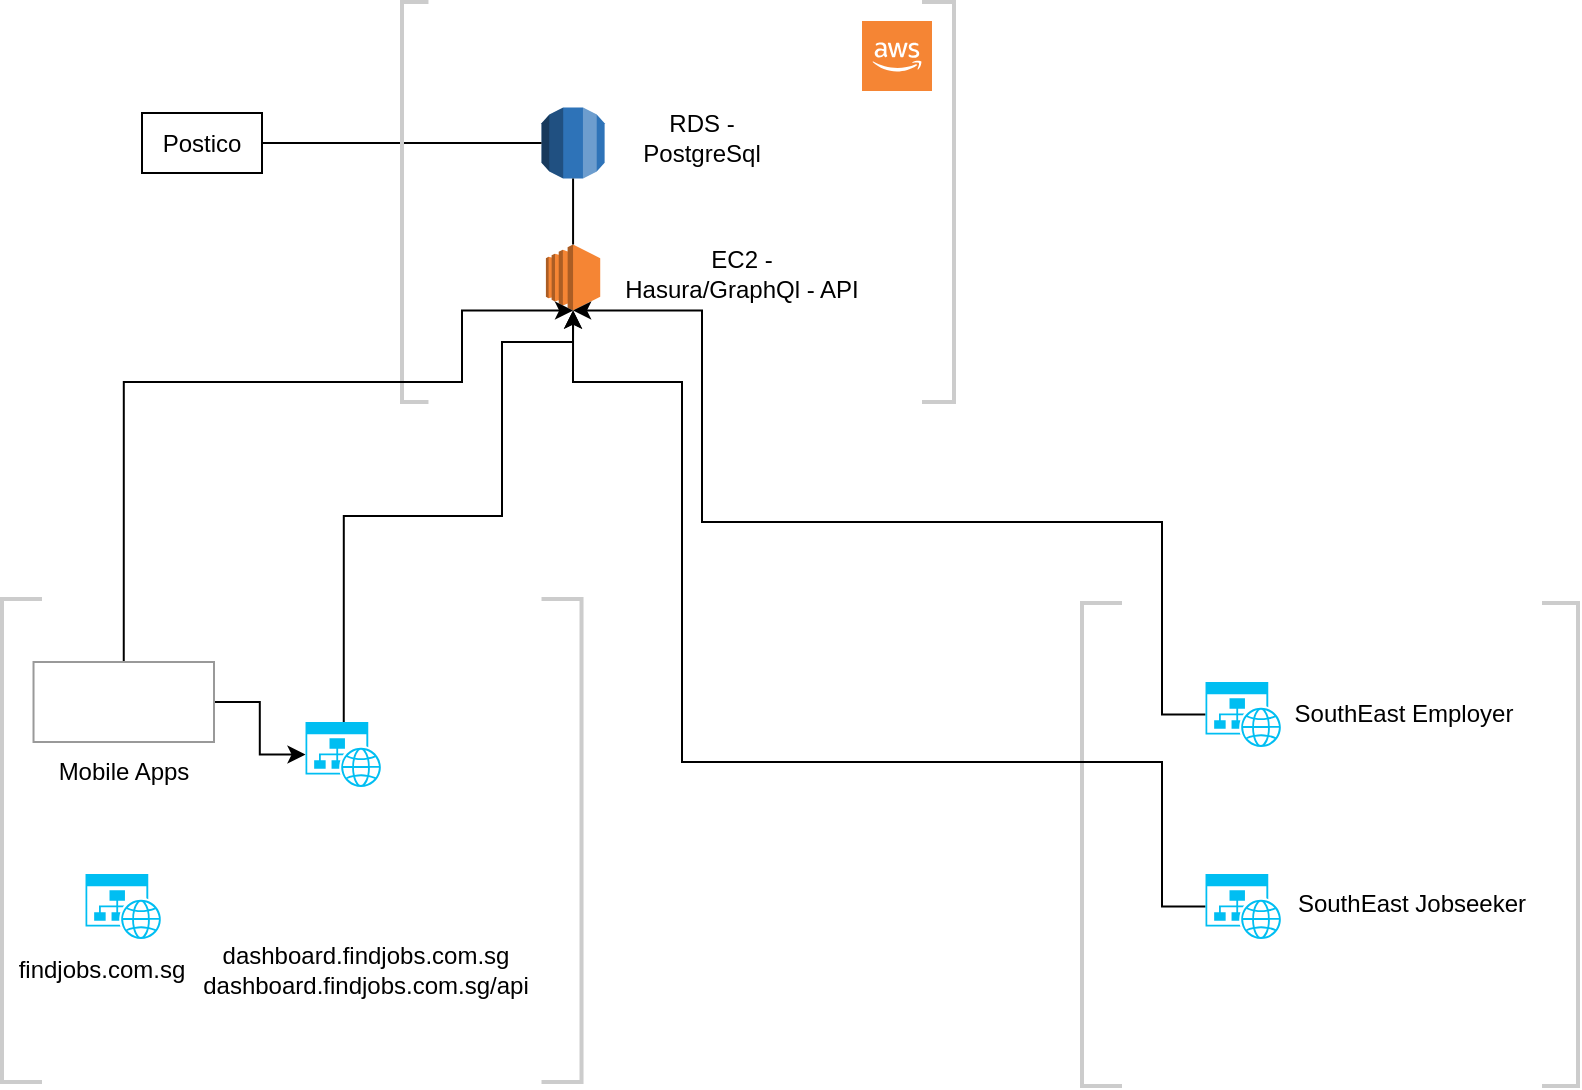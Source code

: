 <mxfile version="18.0.2" type="github">
  <diagram id="9K7KdTEP2Leaq0f7nB3s" name="Page-1">
    <mxGraphModel dx="1266" dy="659" grid="1" gridSize="10" guides="1" tooltips="1" connect="1" arrows="1" fold="1" page="1" pageScale="1" pageWidth="850" pageHeight="1100" math="0" shadow="0">
      <root>
        <mxCell id="0" />
        <mxCell id="1" parent="0" />
        <mxCell id="FHmfgIu3W-9fUglCBVJm-1" value="" style="outlineConnect=0;dashed=0;verticalLabelPosition=bottom;verticalAlign=top;align=center;html=1;shape=mxgraph.aws3.rds;fillColor=#2E73B8;gradientColor=none;" vertex="1" parent="1">
          <mxGeometry x="289.76" y="72.75" width="31.55" height="35.5" as="geometry" />
        </mxCell>
        <mxCell id="FHmfgIu3W-9fUglCBVJm-2" value="" style="outlineConnect=0;dashed=0;verticalLabelPosition=bottom;verticalAlign=top;align=center;html=1;shape=mxgraph.aws3.ec2;fillColor=#F58534;gradientColor=none;" vertex="1" parent="1">
          <mxGeometry x="291.96" y="141.25" width="27.15" height="33" as="geometry" />
        </mxCell>
        <mxCell id="FHmfgIu3W-9fUglCBVJm-3" value="&lt;div&gt;RDS - PostgreSql&lt;/div&gt;" style="text;html=1;strokeColor=none;fillColor=none;align=center;verticalAlign=middle;whiteSpace=wrap;rounded=0;" vertex="1" parent="1">
          <mxGeometry x="339.76" y="72.75" width="60" height="30" as="geometry" />
        </mxCell>
        <mxCell id="FHmfgIu3W-9fUglCBVJm-4" value="EC2 - Hasura/GraphQl - API" style="text;html=1;strokeColor=none;fillColor=none;align=center;verticalAlign=middle;whiteSpace=wrap;rounded=0;" vertex="1" parent="1">
          <mxGeometry x="330" y="141.25" width="120" height="30" as="geometry" />
        </mxCell>
        <mxCell id="FHmfgIu3W-9fUglCBVJm-8" value="Postico" style="rounded=0;whiteSpace=wrap;html=1;" vertex="1" parent="1">
          <mxGeometry x="90" y="75.5" width="60" height="30" as="geometry" />
        </mxCell>
        <mxCell id="FHmfgIu3W-9fUglCBVJm-9" value="" style="endArrow=none;html=1;rounded=0;entryX=0;entryY=0.5;entryDx=0;entryDy=0;entryPerimeter=0;exitX=1;exitY=0.5;exitDx=0;exitDy=0;" edge="1" parent="1" source="FHmfgIu3W-9fUglCBVJm-8" target="FHmfgIu3W-9fUglCBVJm-1">
          <mxGeometry width="50" height="50" relative="1" as="geometry">
            <mxPoint x="400" y="330" as="sourcePoint" />
            <mxPoint x="450" y="280" as="targetPoint" />
          </mxGeometry>
        </mxCell>
        <mxCell id="FHmfgIu3W-9fUglCBVJm-10" value="" style="shape=image;html=1;verticalAlign=top;verticalLabelPosition=bottom;labelBackgroundColor=#ffffff;imageAspect=0;aspect=fixed;image=https://cdn2.iconfinder.com/data/icons/css-vol-1/24/digitalocean-128.png" vertex="1" parent="1">
          <mxGeometry x="271.76" y="327" width="31.25" height="31.25" as="geometry" />
        </mxCell>
        <mxCell id="FHmfgIu3W-9fUglCBVJm-21" value="&lt;div&gt;dashboard.findjobs.com.sg&lt;/div&gt;&lt;div&gt;dashboard.findjobs.com.sg/api&lt;br&gt;&lt;/div&gt;" style="text;html=1;strokeColor=none;fillColor=none;align=center;verticalAlign=middle;whiteSpace=wrap;rounded=0;" vertex="1" parent="1">
          <mxGeometry x="171.76" y="488.5" width="60" height="30" as="geometry" />
        </mxCell>
        <mxCell id="FHmfgIu3W-9fUglCBVJm-68" style="edgeStyle=orthogonalEdgeStyle;rounded=0;orthogonalLoop=1;jettySize=auto;html=1;exitX=0.5;exitY=0;exitDx=0;exitDy=0;exitPerimeter=0;entryX=0.5;entryY=1;entryDx=0;entryDy=0;entryPerimeter=0;" edge="1" parent="1" source="FHmfgIu3W-9fUglCBVJm-22" target="FHmfgIu3W-9fUglCBVJm-2">
          <mxGeometry relative="1" as="geometry">
            <Array as="points">
              <mxPoint x="191" y="277" />
              <mxPoint x="270" y="277" />
              <mxPoint x="270" y="190" />
              <mxPoint x="306" y="190" />
            </Array>
          </mxGeometry>
        </mxCell>
        <mxCell id="FHmfgIu3W-9fUglCBVJm-22" value="" style="verticalLabelPosition=bottom;html=1;verticalAlign=top;align=center;strokeColor=none;fillColor=#00BEF2;shape=mxgraph.azure.website_generic;pointerEvents=1;" vertex="1" parent="1">
          <mxGeometry x="171.76" y="380" width="38.24" height="32.5" as="geometry" />
        </mxCell>
        <mxCell id="FHmfgIu3W-9fUglCBVJm-25" value="" style="verticalLabelPosition=bottom;html=1;verticalAlign=top;align=center;strokeColor=none;fillColor=#00BEF2;shape=mxgraph.azure.website_generic;pointerEvents=1;" vertex="1" parent="1">
          <mxGeometry x="61.76" y="456" width="38.24" height="32.5" as="geometry" />
        </mxCell>
        <mxCell id="FHmfgIu3W-9fUglCBVJm-26" value="findjobs.com.sg" style="text;html=1;strokeColor=none;fillColor=none;align=center;verticalAlign=middle;whiteSpace=wrap;rounded=0;" vertex="1" parent="1">
          <mxGeometry x="40.0" y="488.5" width="60" height="30" as="geometry" />
        </mxCell>
        <mxCell id="FHmfgIu3W-9fUglCBVJm-27" value="" style="endArrow=none;html=1;rounded=0;entryX=0.5;entryY=1;entryDx=0;entryDy=0;entryPerimeter=0;exitX=0.5;exitY=0;exitDx=0;exitDy=0;exitPerimeter=0;" edge="1" parent="1" source="FHmfgIu3W-9fUglCBVJm-2" target="FHmfgIu3W-9fUglCBVJm-1">
          <mxGeometry width="50" height="50" relative="1" as="geometry">
            <mxPoint x="369.76" y="282.75" as="sourcePoint" />
            <mxPoint x="419.76" y="232.75" as="targetPoint" />
          </mxGeometry>
        </mxCell>
        <mxCell id="FHmfgIu3W-9fUglCBVJm-29" value="" style="outlineConnect=0;dashed=0;verticalLabelPosition=bottom;verticalAlign=top;align=center;html=1;shape=mxgraph.aws3.cloud_2;fillColor=#F58534;gradientColor=none;" vertex="1" parent="1">
          <mxGeometry x="450" y="29.5" width="35" height="35" as="geometry" />
        </mxCell>
        <mxCell id="FHmfgIu3W-9fUglCBVJm-32" value="" style="strokeWidth=2;html=1;shape=mxgraph.flowchart.annotation_1;align=left;pointerEvents=1;fillColor=none;strokeColor=#CCCCCC;" vertex="1" parent="1">
          <mxGeometry x="220" y="20" width="13.24" height="200" as="geometry" />
        </mxCell>
        <mxCell id="FHmfgIu3W-9fUglCBVJm-33" value="" style="strokeWidth=2;html=1;shape=mxgraph.flowchart.annotation_1;align=left;pointerEvents=1;fillColor=none;direction=west;strokeColor=#CCCCCC;" vertex="1" parent="1">
          <mxGeometry x="480" y="20" width="16" height="200" as="geometry" />
        </mxCell>
        <mxCell id="FHmfgIu3W-9fUglCBVJm-34" value="" style="shape=image;html=1;verticalAlign=top;verticalLabelPosition=bottom;labelBackgroundColor=#ffffff;imageAspect=0;aspect=fixed;image=https://cdn0.iconfinder.com/data/icons/octicons/1024/mark-github-128.png;fillColor=none;" vertex="1" parent="1">
          <mxGeometry x="656" y="132.25" width="48" height="48" as="geometry" />
        </mxCell>
        <mxCell id="FHmfgIu3W-9fUglCBVJm-42" value="" style="strokeWidth=2;html=1;shape=mxgraph.flowchart.annotation_1;align=left;pointerEvents=1;fillColor=none;strokeColor=#CCCCCC;" vertex="1" parent="1">
          <mxGeometry x="20" y="318.5" width="20" height="241.5" as="geometry" />
        </mxCell>
        <mxCell id="FHmfgIu3W-9fUglCBVJm-43" value="" style="strokeWidth=2;html=1;shape=mxgraph.flowchart.annotation_1;align=left;pointerEvents=1;fillColor=none;direction=west;strokeColor=#CCCCCC;" vertex="1" parent="1">
          <mxGeometry x="289.76" y="318.5" width="20" height="241.5" as="geometry" />
        </mxCell>
        <mxCell id="FHmfgIu3W-9fUglCBVJm-44" value="" style="shape=image;html=1;verticalAlign=top;verticalLabelPosition=bottom;labelBackgroundColor=#ffffff;imageAspect=0;aspect=fixed;image=https://cdn0.iconfinder.com/data/icons/apple-apps/100/Apple_Store-128.png;fillColor=none;" vertex="1" parent="1">
          <mxGeometry x="49" y="356.5" width="28" height="28" as="geometry" />
        </mxCell>
        <mxCell id="FHmfgIu3W-9fUglCBVJm-45" value="" style="shape=image;html=1;verticalAlign=top;verticalLabelPosition=bottom;labelBackgroundColor=#ffffff;imageAspect=0;aspect=fixed;image=https://cdn4.iconfinder.com/data/icons/social-media-2273/64/social_media_network_online_playstore_google-128.png;fillColor=none;" vertex="1" parent="1">
          <mxGeometry x="85" y="354" width="34" height="34" as="geometry" />
        </mxCell>
        <mxCell id="FHmfgIu3W-9fUglCBVJm-62" style="edgeStyle=orthogonalEdgeStyle;rounded=0;orthogonalLoop=1;jettySize=auto;html=1;exitX=0.5;exitY=0;exitDx=0;exitDy=0;entryX=0.5;entryY=1;entryDx=0;entryDy=0;entryPerimeter=0;" edge="1" parent="1" source="FHmfgIu3W-9fUglCBVJm-46" target="FHmfgIu3W-9fUglCBVJm-2">
          <mxGeometry relative="1" as="geometry">
            <Array as="points">
              <mxPoint x="81" y="210" />
              <mxPoint x="250" y="210" />
              <mxPoint x="250" y="174" />
            </Array>
          </mxGeometry>
        </mxCell>
        <mxCell id="FHmfgIu3W-9fUglCBVJm-67" style="edgeStyle=orthogonalEdgeStyle;rounded=0;orthogonalLoop=1;jettySize=auto;html=1;exitX=1;exitY=0.5;exitDx=0;exitDy=0;entryX=0;entryY=0.5;entryDx=0;entryDy=0;entryPerimeter=0;" edge="1" parent="1" source="FHmfgIu3W-9fUglCBVJm-46" target="FHmfgIu3W-9fUglCBVJm-22">
          <mxGeometry relative="1" as="geometry" />
        </mxCell>
        <mxCell id="FHmfgIu3W-9fUglCBVJm-46" value="" style="rounded=0;whiteSpace=wrap;html=1;fillColor=none;strokeColor=#999999;" vertex="1" parent="1">
          <mxGeometry x="35.76" y="350" width="90.24" height="40" as="geometry" />
        </mxCell>
        <mxCell id="FHmfgIu3W-9fUglCBVJm-47" value="Mobile Apps" style="text;html=1;strokeColor=none;fillColor=none;align=center;verticalAlign=middle;whiteSpace=wrap;rounded=0;" vertex="1" parent="1">
          <mxGeometry x="36" y="390" width="90" height="30" as="geometry" />
        </mxCell>
        <mxCell id="FHmfgIu3W-9fUglCBVJm-50" value="" style="strokeWidth=2;html=1;shape=mxgraph.flowchart.annotation_1;align=left;pointerEvents=1;fillColor=none;strokeColor=#CCCCCC;" vertex="1" parent="1">
          <mxGeometry x="560" y="320.5" width="20" height="241.5" as="geometry" />
        </mxCell>
        <mxCell id="FHmfgIu3W-9fUglCBVJm-65" style="edgeStyle=orthogonalEdgeStyle;rounded=0;orthogonalLoop=1;jettySize=auto;html=1;exitX=0;exitY=0.5;exitDx=0;exitDy=0;exitPerimeter=0;entryX=0.5;entryY=1;entryDx=0;entryDy=0;entryPerimeter=0;" edge="1" parent="1" source="FHmfgIu3W-9fUglCBVJm-51" target="FHmfgIu3W-9fUglCBVJm-2">
          <mxGeometry relative="1" as="geometry">
            <Array as="points">
              <mxPoint x="600" y="472" />
              <mxPoint x="600" y="400" />
              <mxPoint x="360" y="400" />
              <mxPoint x="360" y="210" />
              <mxPoint x="306" y="210" />
            </Array>
          </mxGeometry>
        </mxCell>
        <mxCell id="FHmfgIu3W-9fUglCBVJm-51" value="" style="verticalLabelPosition=bottom;html=1;verticalAlign=top;align=center;strokeColor=none;fillColor=#00BEF2;shape=mxgraph.azure.website_generic;pointerEvents=1;" vertex="1" parent="1">
          <mxGeometry x="621.76" y="456" width="38.24" height="32.5" as="geometry" />
        </mxCell>
        <mxCell id="FHmfgIu3W-9fUglCBVJm-64" style="edgeStyle=orthogonalEdgeStyle;rounded=0;orthogonalLoop=1;jettySize=auto;html=1;exitX=0;exitY=0.5;exitDx=0;exitDy=0;exitPerimeter=0;entryX=0.5;entryY=1;entryDx=0;entryDy=0;entryPerimeter=0;" edge="1" parent="1" source="FHmfgIu3W-9fUglCBVJm-52" target="FHmfgIu3W-9fUglCBVJm-2">
          <mxGeometry relative="1" as="geometry">
            <Array as="points">
              <mxPoint x="600" y="376" />
              <mxPoint x="600" y="280" />
              <mxPoint x="370" y="280" />
              <mxPoint x="370" y="174" />
            </Array>
          </mxGeometry>
        </mxCell>
        <mxCell id="FHmfgIu3W-9fUglCBVJm-52" value="" style="verticalLabelPosition=bottom;html=1;verticalAlign=top;align=center;strokeColor=none;fillColor=#00BEF2;shape=mxgraph.azure.website_generic;pointerEvents=1;" vertex="1" parent="1">
          <mxGeometry x="621.76" y="360" width="38.24" height="32.5" as="geometry" />
        </mxCell>
        <mxCell id="FHmfgIu3W-9fUglCBVJm-53" value="SouthEast Employer" style="text;html=1;strokeColor=none;fillColor=none;align=center;verticalAlign=middle;whiteSpace=wrap;rounded=0;" vertex="1" parent="1">
          <mxGeometry x="656" y="361.25" width="130" height="30" as="geometry" />
        </mxCell>
        <mxCell id="FHmfgIu3W-9fUglCBVJm-54" value="&lt;div&gt;SouthEast Jobseeker&lt;/div&gt;" style="text;html=1;strokeColor=none;fillColor=none;align=center;verticalAlign=middle;whiteSpace=wrap;rounded=0;" vertex="1" parent="1">
          <mxGeometry x="660" y="456" width="130" height="30" as="geometry" />
        </mxCell>
        <mxCell id="FHmfgIu3W-9fUglCBVJm-60" value="" style="strokeWidth=2;html=1;shape=mxgraph.flowchart.annotation_1;align=left;pointerEvents=1;fillColor=none;direction=west;strokeColor=#CCCCCC;" vertex="1" parent="1">
          <mxGeometry x="790" y="320.5" width="18" height="241.5" as="geometry" />
        </mxCell>
      </root>
    </mxGraphModel>
  </diagram>
</mxfile>
